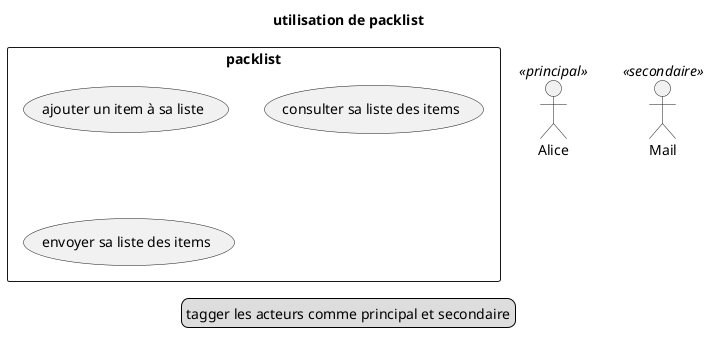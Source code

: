 @startuml
    Title utilisation de packlist

    :Alice: <<principal>>
    :Mail: <<secondaire>>
    rectangle packlist {
        (ajouter un item à sa liste)
        (consulter sa liste des items)
        (envoyer sa liste des items)
    }

    legend
        tagger les acteurs comme principal et secondaire
    endlegend
@enduml